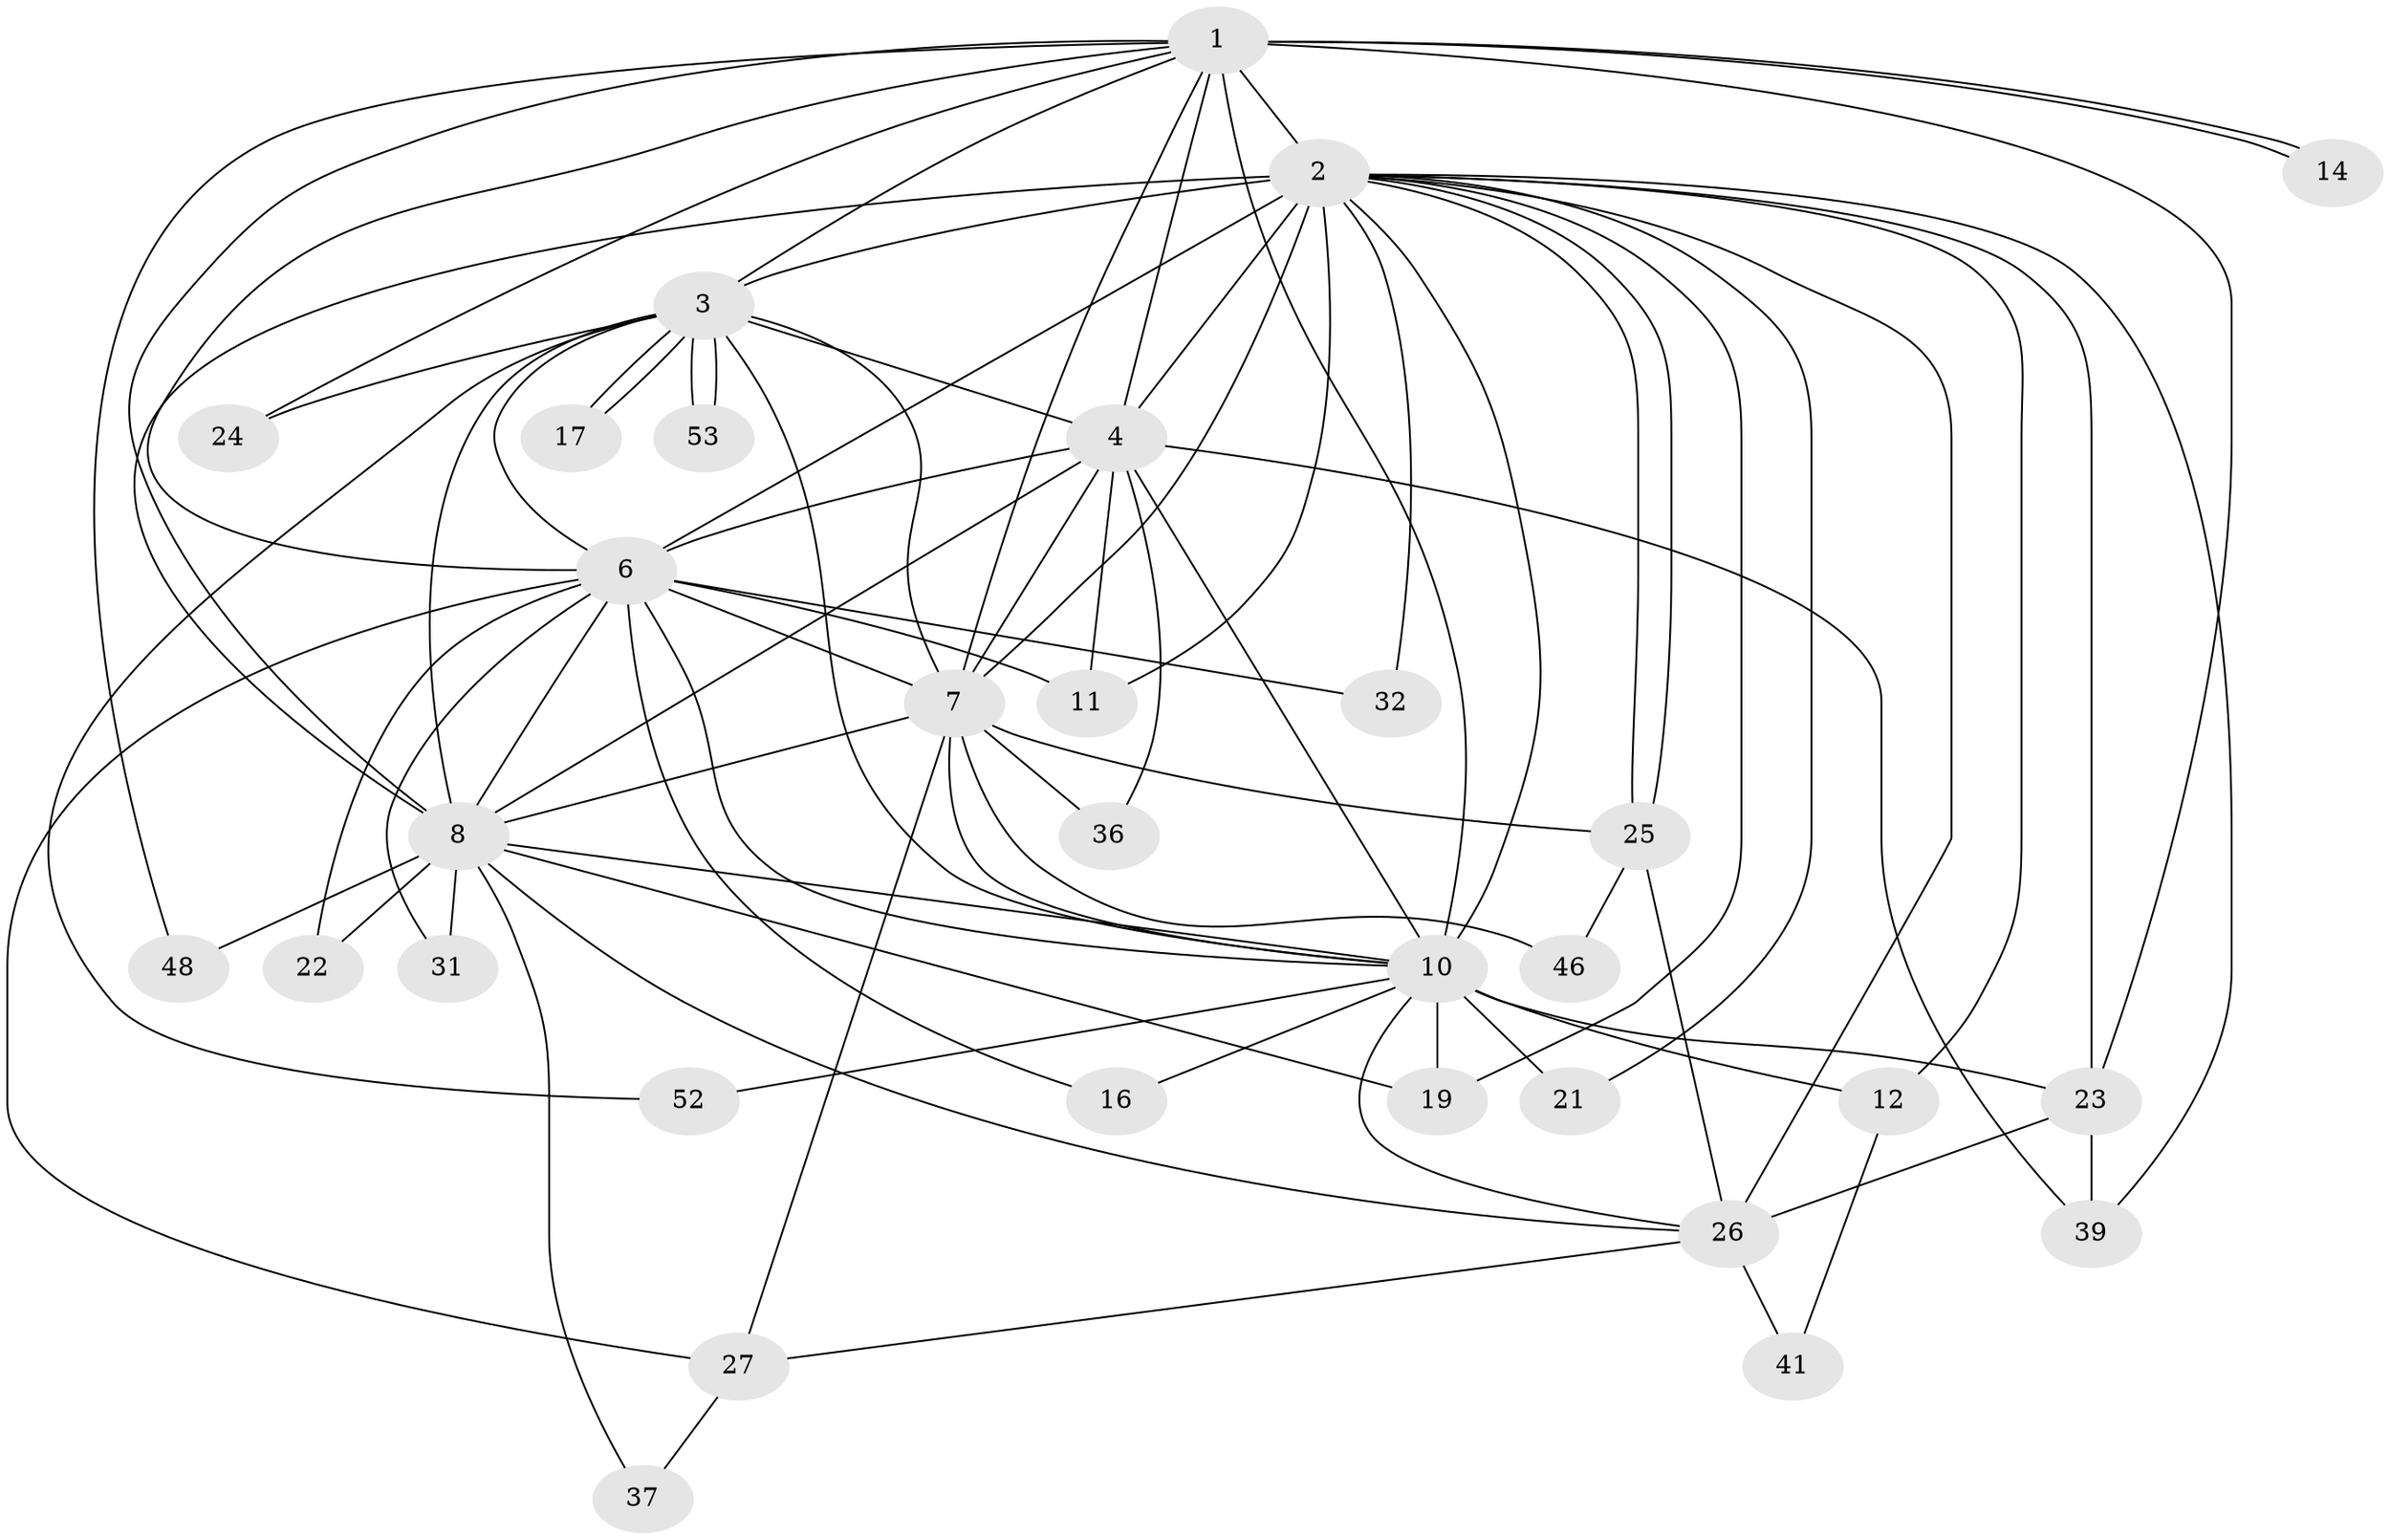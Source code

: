 // original degree distribution, {16: 0.015873015873015872, 21: 0.015873015873015872, 15: 0.031746031746031744, 12: 0.031746031746031744, 18: 0.031746031746031744, 17: 0.015873015873015872, 19: 0.015873015873015872, 4: 0.07936507936507936, 3: 0.1746031746031746, 2: 0.5396825396825397, 6: 0.047619047619047616}
// Generated by graph-tools (version 1.1) at 2025/13/03/09/25 04:13:58]
// undirected, 31 vertices, 83 edges
graph export_dot {
graph [start="1"]
  node [color=gray90,style=filled];
  1 [super="+42"];
  2 [super="+29+5+63+18+9+38"];
  3;
  4;
  6;
  7 [super="+33+34"];
  8;
  10;
  11 [super="+60+30"];
  12 [super="+13"];
  14;
  16;
  17;
  19 [super="+47"];
  21;
  22;
  23 [super="+40"];
  24;
  25 [super="+56+45"];
  26 [super="+54+51"];
  27 [super="+59"];
  31;
  32;
  36;
  37;
  39;
  41;
  46;
  48;
  52;
  53;
  1 -- 2 [weight=4];
  1 -- 3;
  1 -- 4;
  1 -- 6;
  1 -- 7 [weight=2];
  1 -- 8;
  1 -- 10 [weight=2];
  1 -- 14;
  1 -- 14;
  1 -- 24;
  1 -- 48;
  1 -- 23;
  2 -- 3 [weight=3];
  2 -- 4 [weight=3];
  2 -- 6 [weight=4];
  2 -- 7 [weight=5];
  2 -- 8 [weight=3];
  2 -- 10 [weight=4];
  2 -- 23 [weight=3];
  2 -- 25 [weight=2];
  2 -- 25;
  2 -- 39;
  2 -- 26 [weight=2];
  2 -- 12 [weight=2];
  2 -- 19 [weight=2];
  2 -- 21;
  2 -- 11;
  2 -- 32;
  3 -- 4;
  3 -- 6;
  3 -- 7;
  3 -- 8;
  3 -- 10;
  3 -- 17;
  3 -- 17;
  3 -- 24;
  3 -- 52;
  3 -- 53;
  3 -- 53;
  4 -- 6;
  4 -- 7;
  4 -- 8;
  4 -- 10;
  4 -- 11;
  4 -- 36;
  4 -- 39;
  6 -- 7 [weight=2];
  6 -- 8;
  6 -- 10;
  6 -- 11 [weight=2];
  6 -- 16;
  6 -- 22;
  6 -- 27;
  6 -- 31;
  6 -- 32;
  7 -- 8;
  7 -- 10;
  7 -- 27;
  7 -- 36;
  7 -- 46;
  7 -- 25 [weight=2];
  8 -- 10;
  8 -- 19;
  8 -- 22;
  8 -- 26;
  8 -- 31;
  8 -- 37;
  8 -- 48;
  10 -- 12 [weight=2];
  10 -- 16;
  10 -- 21;
  10 -- 23;
  10 -- 26;
  10 -- 52;
  10 -- 19;
  12 -- 41;
  23 -- 26;
  23 -- 39;
  25 -- 46;
  25 -- 26;
  26 -- 41;
  26 -- 27;
  27 -- 37;
}
